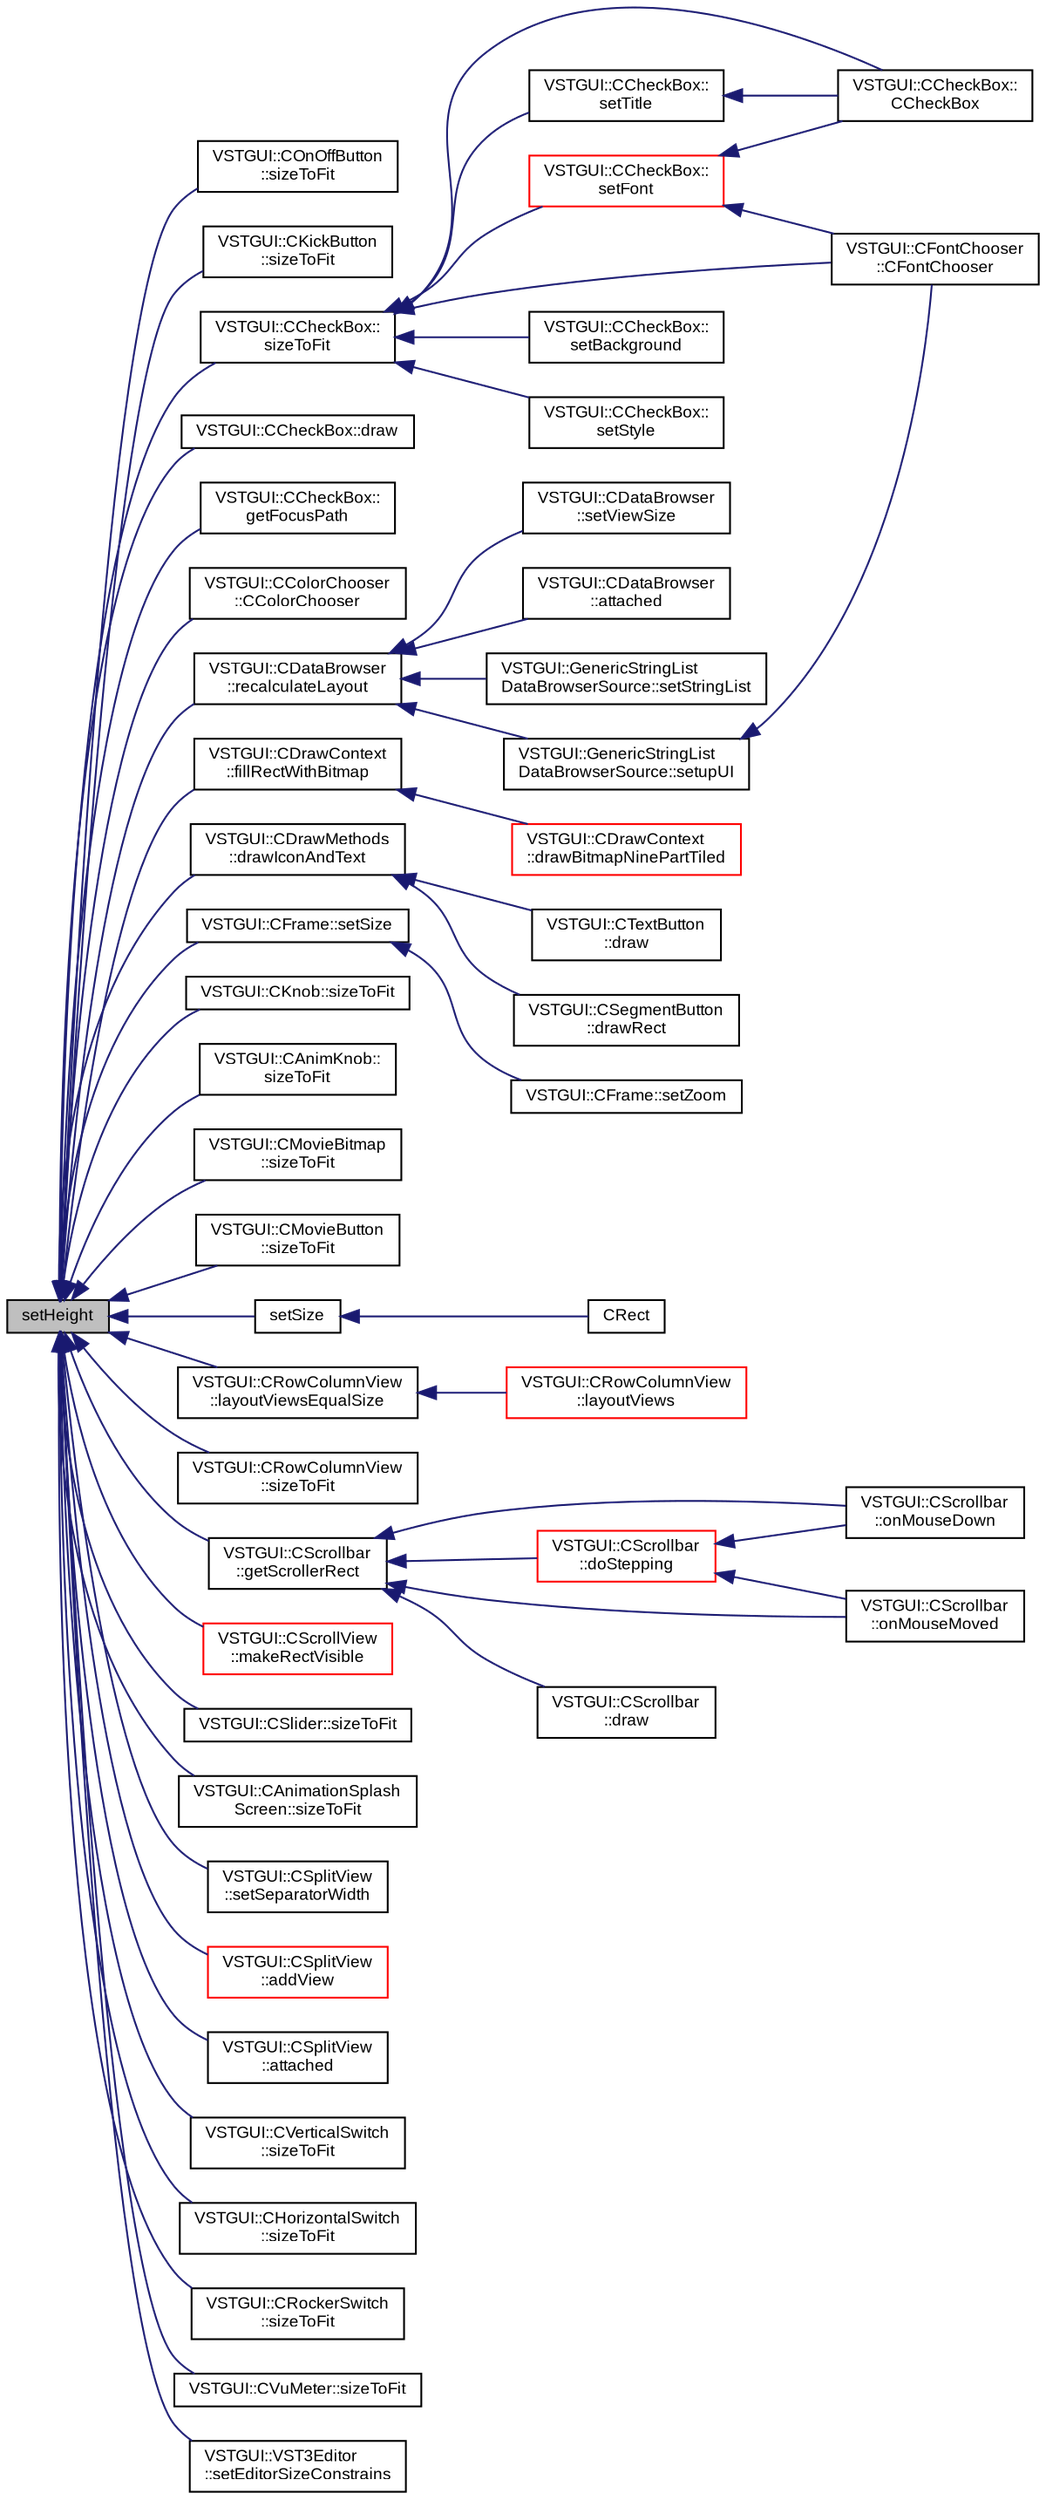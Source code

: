 digraph "setHeight"
{
  bgcolor="transparent";
  edge [fontname="Arial",fontsize="9",labelfontname="Arial",labelfontsize="9"];
  node [fontname="Arial",fontsize="9",shape=record];
  rankdir="LR";
  Node1 [label="setHeight",height=0.2,width=0.4,color="black", fillcolor="grey75", style="filled" fontcolor="black"];
  Node1 -> Node2 [dir="back",color="midnightblue",fontsize="9",style="solid",fontname="Arial"];
  Node2 [label="VSTGUI::COnOffButton\l::sizeToFit",height=0.2,width=0.4,color="black",URL="$class_v_s_t_g_u_i_1_1_c_on_off_button.html#a1f9f5eb3e6ae65118a2c1f15f15acab3",tooltip="resize view to optimal size "];
  Node1 -> Node3 [dir="back",color="midnightblue",fontsize="9",style="solid",fontname="Arial"];
  Node3 [label="VSTGUI::CKickButton\l::sizeToFit",height=0.2,width=0.4,color="black",URL="$class_v_s_t_g_u_i_1_1_c_kick_button.html#a1f9f5eb3e6ae65118a2c1f15f15acab3",tooltip="resize view to optimal size "];
  Node1 -> Node4 [dir="back",color="midnightblue",fontsize="9",style="solid",fontname="Arial"];
  Node4 [label="VSTGUI::CCheckBox::\lsizeToFit",height=0.2,width=0.4,color="black",URL="$class_v_s_t_g_u_i_1_1_c_check_box.html#a1f9f5eb3e6ae65118a2c1f15f15acab3",tooltip="resize view to optimal size "];
  Node4 -> Node5 [dir="back",color="midnightblue",fontsize="9",style="solid",fontname="Arial"];
  Node5 [label="VSTGUI::CCheckBox::\lCCheckBox",height=0.2,width=0.4,color="black",URL="$class_v_s_t_g_u_i_1_1_c_check_box.html#abfd45c0dae0029fb43b093190d78bc42"];
  Node4 -> Node6 [dir="back",color="midnightblue",fontsize="9",style="solid",fontname="Arial"];
  Node6 [label="VSTGUI::CCheckBox::\lsetTitle",height=0.2,width=0.4,color="black",URL="$class_v_s_t_g_u_i_1_1_c_check_box.html#af306f5addd56c17cafb50d1ac631548b"];
  Node6 -> Node5 [dir="back",color="midnightblue",fontsize="9",style="solid",fontname="Arial"];
  Node4 -> Node7 [dir="back",color="midnightblue",fontsize="9",style="solid",fontname="Arial"];
  Node7 [label="VSTGUI::CCheckBox::\lsetFont",height=0.2,width=0.4,color="red",URL="$class_v_s_t_g_u_i_1_1_c_check_box.html#a8bb2d9e1362a2b8d9047b2e895f794fd"];
  Node7 -> Node5 [dir="back",color="midnightblue",fontsize="9",style="solid",fontname="Arial"];
  Node7 -> Node8 [dir="back",color="midnightblue",fontsize="9",style="solid",fontname="Arial"];
  Node8 [label="VSTGUI::CFontChooser\l::CFontChooser",height=0.2,width=0.4,color="black",URL="$class_v_s_t_g_u_i_1_1_c_font_chooser.html#a1a4d6cbd6b3c39bdff979a626e42016e"];
  Node4 -> Node9 [dir="back",color="midnightblue",fontsize="9",style="solid",fontname="Arial"];
  Node9 [label="VSTGUI::CCheckBox::\lsetBackground",height=0.2,width=0.4,color="black",URL="$class_v_s_t_g_u_i_1_1_c_check_box.html#a623ed61eec7265317899d9eae7c0c945",tooltip="set the background image of this view "];
  Node4 -> Node10 [dir="back",color="midnightblue",fontsize="9",style="solid",fontname="Arial"];
  Node10 [label="VSTGUI::CCheckBox::\lsetStyle",height=0.2,width=0.4,color="black",URL="$class_v_s_t_g_u_i_1_1_c_check_box.html#a921dad1b65204e0e6c501e64b83dcc02"];
  Node4 -> Node8 [dir="back",color="midnightblue",fontsize="9",style="solid",fontname="Arial"];
  Node1 -> Node11 [dir="back",color="midnightblue",fontsize="9",style="solid",fontname="Arial"];
  Node11 [label="VSTGUI::CCheckBox::draw",height=0.2,width=0.4,color="black",URL="$class_v_s_t_g_u_i_1_1_c_check_box.html#ae25271b6e9cac9c3e21437c10ec491d8",tooltip="called if the view should draw itself "];
  Node1 -> Node12 [dir="back",color="midnightblue",fontsize="9",style="solid",fontname="Arial"];
  Node12 [label="VSTGUI::CCheckBox::\lgetFocusPath",height=0.2,width=0.4,color="black",URL="$class_v_s_t_g_u_i_1_1_c_check_box.html#aa8a6771777fd78c1a26ac13fc1fe12f1"];
  Node1 -> Node13 [dir="back",color="midnightblue",fontsize="9",style="solid",fontname="Arial"];
  Node13 [label="VSTGUI::CColorChooser\l::CColorChooser",height=0.2,width=0.4,color="black",URL="$class_v_s_t_g_u_i_1_1_c_color_chooser.html#a08ea01bf536b537de1f422f080417f61"];
  Node1 -> Node14 [dir="back",color="midnightblue",fontsize="9",style="solid",fontname="Arial"];
  Node14 [label="VSTGUI::CDataBrowser\l::recalculateLayout",height=0.2,width=0.4,color="black",URL="$class_v_s_t_g_u_i_1_1_c_data_browser.html#adf67dfd47fb9d3c6051cd43cc8542cba",tooltip="trigger recalculation, call if numRows or numColumns changed "];
  Node14 -> Node15 [dir="back",color="midnightblue",fontsize="9",style="solid",fontname="Arial"];
  Node15 [label="VSTGUI::CDataBrowser\l::setViewSize",height=0.2,width=0.4,color="black",URL="$class_v_s_t_g_u_i_1_1_c_data_browser.html#aaebdc2090c8ebee6be423c64ab69bf64",tooltip="set views size "];
  Node14 -> Node16 [dir="back",color="midnightblue",fontsize="9",style="solid",fontname="Arial"];
  Node16 [label="VSTGUI::CDataBrowser\l::attached",height=0.2,width=0.4,color="black",URL="$class_v_s_t_g_u_i_1_1_c_data_browser.html#a80b16ccff7902bff173730d061e83c0b",tooltip="view is attached to a parent view "];
  Node14 -> Node17 [dir="back",color="midnightblue",fontsize="9",style="solid",fontname="Arial"];
  Node17 [label="VSTGUI::GenericStringList\lDataBrowserSource::setStringList",height=0.2,width=0.4,color="black",URL="$class_v_s_t_g_u_i_1_1_generic_string_list_data_browser_source.html#a65aa599f5c20dcb98d48e49ef5114946"];
  Node14 -> Node18 [dir="back",color="midnightblue",fontsize="9",style="solid",fontname="Arial"];
  Node18 [label="VSTGUI::GenericStringList\lDataBrowserSource::setupUI",height=0.2,width=0.4,color="black",URL="$class_v_s_t_g_u_i_1_1_generic_string_list_data_browser_source.html#a721c0ed5144b9f9d50e5dc7fe4976492"];
  Node18 -> Node8 [dir="back",color="midnightblue",fontsize="9",style="solid",fontname="Arial"];
  Node1 -> Node19 [dir="back",color="midnightblue",fontsize="9",style="solid",fontname="Arial"];
  Node19 [label="VSTGUI::CDrawContext\l::fillRectWithBitmap",height=0.2,width=0.4,color="black",URL="$class_v_s_t_g_u_i_1_1_c_draw_context.html#a07e13b92a6da8f440f5688cfedc1686d"];
  Node19 -> Node20 [dir="back",color="midnightblue",fontsize="9",style="solid",fontname="Arial"];
  Node20 [label="VSTGUI::CDrawContext\l::drawBitmapNinePartTiled",height=0.2,width=0.4,color="red",URL="$class_v_s_t_g_u_i_1_1_c_draw_context.html#a2b601330cbc20235e5769a771fab8005"];
  Node1 -> Node21 [dir="back",color="midnightblue",fontsize="9",style="solid",fontname="Arial"];
  Node21 [label="VSTGUI::CDrawMethods\l::drawIconAndText",height=0.2,width=0.4,color="black",URL="$namespace_v_s_t_g_u_i_1_1_c_draw_methods.html#a46d935bdf260519c07e691ec67dfdfb4"];
  Node21 -> Node22 [dir="back",color="midnightblue",fontsize="9",style="solid",fontname="Arial"];
  Node22 [label="VSTGUI::CTextButton\l::draw",height=0.2,width=0.4,color="black",URL="$class_v_s_t_g_u_i_1_1_c_text_button.html#ae25271b6e9cac9c3e21437c10ec491d8",tooltip="called if the view should draw itself "];
  Node21 -> Node23 [dir="back",color="midnightblue",fontsize="9",style="solid",fontname="Arial"];
  Node23 [label="VSTGUI::CSegmentButton\l::drawRect",height=0.2,width=0.4,color="black",URL="$class_v_s_t_g_u_i_1_1_c_segment_button.html#abe8cbffc7cff7c218cd112b6d53612df",tooltip="called if the view should draw itself "];
  Node1 -> Node24 [dir="back",color="midnightblue",fontsize="9",style="solid",fontname="Arial"];
  Node24 [label="VSTGUI::CFrame::setSize",height=0.2,width=0.4,color="black",URL="$class_v_s_t_g_u_i_1_1_c_frame.html#ae4d90a923646982d5b9bff95b46be728"];
  Node24 -> Node25 [dir="back",color="midnightblue",fontsize="9",style="solid",fontname="Arial"];
  Node25 [label="VSTGUI::CFrame::setZoom",height=0.2,width=0.4,color="black",URL="$class_v_s_t_g_u_i_1_1_c_frame.html#acd95b7a4f72bc2f26ec1b08904fd3df1",tooltip="set zoom factor "];
  Node1 -> Node26 [dir="back",color="midnightblue",fontsize="9",style="solid",fontname="Arial"];
  Node26 [label="VSTGUI::CKnob::sizeToFit",height=0.2,width=0.4,color="black",URL="$class_v_s_t_g_u_i_1_1_c_knob.html#a1f9f5eb3e6ae65118a2c1f15f15acab3",tooltip="resize view to optimal size "];
  Node1 -> Node27 [dir="back",color="midnightblue",fontsize="9",style="solid",fontname="Arial"];
  Node27 [label="VSTGUI::CAnimKnob::\lsizeToFit",height=0.2,width=0.4,color="black",URL="$class_v_s_t_g_u_i_1_1_c_anim_knob.html#a1f9f5eb3e6ae65118a2c1f15f15acab3",tooltip="resize view to optimal size "];
  Node1 -> Node28 [dir="back",color="midnightblue",fontsize="9",style="solid",fontname="Arial"];
  Node28 [label="VSTGUI::CMovieBitmap\l::sizeToFit",height=0.2,width=0.4,color="black",URL="$class_v_s_t_g_u_i_1_1_c_movie_bitmap.html#a1f9f5eb3e6ae65118a2c1f15f15acab3",tooltip="resize view to optimal size "];
  Node1 -> Node29 [dir="back",color="midnightblue",fontsize="9",style="solid",fontname="Arial"];
  Node29 [label="VSTGUI::CMovieButton\l::sizeToFit",height=0.2,width=0.4,color="black",URL="$class_v_s_t_g_u_i_1_1_c_movie_button.html#a1f9f5eb3e6ae65118a2c1f15f15acab3",tooltip="resize view to optimal size "];
  Node1 -> Node30 [dir="back",color="midnightblue",fontsize="9",style="solid",fontname="Arial"];
  Node30 [label="setSize",height=0.2,width=0.4,color="black",URL="$struct_v_s_t_g_u_i_1_1_c_rect.html#a913f07f0c2d6eba8f1bc5fc4d090c4a4"];
  Node30 -> Node31 [dir="back",color="midnightblue",fontsize="9",style="solid",fontname="Arial"];
  Node31 [label="CRect",height=0.2,width=0.4,color="black",URL="$struct_v_s_t_g_u_i_1_1_c_rect.html#ae65a421eb95ccf5ba79c2456125980c1"];
  Node1 -> Node32 [dir="back",color="midnightblue",fontsize="9",style="solid",fontname="Arial"];
  Node32 [label="VSTGUI::CRowColumnView\l::layoutViewsEqualSize",height=0.2,width=0.4,color="black",URL="$class_v_s_t_g_u_i_1_1_c_row_column_view.html#ae7c563dcda3ecdb30511be705b188314"];
  Node32 -> Node33 [dir="back",color="midnightblue",fontsize="9",style="solid",fontname="Arial"];
  Node33 [label="VSTGUI::CRowColumnView\l::layoutViews",height=0.2,width=0.4,color="red",URL="$class_v_s_t_g_u_i_1_1_c_row_column_view.html#aee750e4cb39c719d39954430dd89ad5c"];
  Node1 -> Node34 [dir="back",color="midnightblue",fontsize="9",style="solid",fontname="Arial"];
  Node34 [label="VSTGUI::CRowColumnView\l::sizeToFit",height=0.2,width=0.4,color="black",URL="$class_v_s_t_g_u_i_1_1_c_row_column_view.html#a1f9f5eb3e6ae65118a2c1f15f15acab3",tooltip="resize view to optimal size "];
  Node1 -> Node35 [dir="back",color="midnightblue",fontsize="9",style="solid",fontname="Arial"];
  Node35 [label="VSTGUI::CScrollbar\l::getScrollerRect",height=0.2,width=0.4,color="black",URL="$class_v_s_t_g_u_i_1_1_c_scrollbar.html#aa9165be4418d8005715d067fcefca4a4"];
  Node35 -> Node36 [dir="back",color="midnightblue",fontsize="9",style="solid",fontname="Arial"];
  Node36 [label="VSTGUI::CScrollbar\l::doStepping",height=0.2,width=0.4,color="red",URL="$class_v_s_t_g_u_i_1_1_c_scrollbar.html#ab6bb41ccb6ded84439a3bee1349f21da"];
  Node36 -> Node37 [dir="back",color="midnightblue",fontsize="9",style="solid",fontname="Arial"];
  Node37 [label="VSTGUI::CScrollbar\l::onMouseDown",height=0.2,width=0.4,color="black",URL="$class_v_s_t_g_u_i_1_1_c_scrollbar.html#af5e4151d575380ad56bf87893631f03d",tooltip="called when a mouse down event occurs "];
  Node36 -> Node38 [dir="back",color="midnightblue",fontsize="9",style="solid",fontname="Arial"];
  Node38 [label="VSTGUI::CScrollbar\l::onMouseMoved",height=0.2,width=0.4,color="black",URL="$class_v_s_t_g_u_i_1_1_c_scrollbar.html#ac8855959285a9555faaa8b0313e07027",tooltip="called when a mouse move event occurs "];
  Node35 -> Node37 [dir="back",color="midnightblue",fontsize="9",style="solid",fontname="Arial"];
  Node35 -> Node38 [dir="back",color="midnightblue",fontsize="9",style="solid",fontname="Arial"];
  Node35 -> Node39 [dir="back",color="midnightblue",fontsize="9",style="solid",fontname="Arial"];
  Node39 [label="VSTGUI::CScrollbar\l::draw",height=0.2,width=0.4,color="black",URL="$class_v_s_t_g_u_i_1_1_c_scrollbar.html#a83ee48340580dff7f1796dbebe7b0a0f",tooltip="called if the view should draw itself "];
  Node1 -> Node40 [dir="back",color="midnightblue",fontsize="9",style="solid",fontname="Arial"];
  Node40 [label="VSTGUI::CScrollView\l::makeRectVisible",height=0.2,width=0.4,color="red",URL="$class_v_s_t_g_u_i_1_1_c_scroll_view.html#ad69f12c2e8328208ba0f58b845a04ecf",tooltip="set scrollview to show rect "];
  Node1 -> Node41 [dir="back",color="midnightblue",fontsize="9",style="solid",fontname="Arial"];
  Node41 [label="VSTGUI::CSlider::sizeToFit",height=0.2,width=0.4,color="black",URL="$class_v_s_t_g_u_i_1_1_c_slider.html#a1f9f5eb3e6ae65118a2c1f15f15acab3",tooltip="resize view to optimal size "];
  Node1 -> Node42 [dir="back",color="midnightblue",fontsize="9",style="solid",fontname="Arial"];
  Node42 [label="VSTGUI::CAnimationSplash\lScreen::sizeToFit",height=0.2,width=0.4,color="black",URL="$class_v_s_t_g_u_i_1_1_c_animation_splash_screen.html#a1f9f5eb3e6ae65118a2c1f15f15acab3",tooltip="resize view to optimal size "];
  Node1 -> Node43 [dir="back",color="midnightblue",fontsize="9",style="solid",fontname="Arial"];
  Node43 [label="VSTGUI::CSplitView\l::setSeparatorWidth",height=0.2,width=0.4,color="black",URL="$class_v_s_t_g_u_i_1_1_c_split_view.html#a9fb9f90a3230b7fe496791ea67986e2d",tooltip="set the width of the separators "];
  Node1 -> Node44 [dir="back",color="midnightblue",fontsize="9",style="solid",fontname="Arial"];
  Node44 [label="VSTGUI::CSplitView\l::addView",height=0.2,width=0.4,color="red",URL="$class_v_s_t_g_u_i_1_1_c_split_view.html#a5bf9c24c3fa1c7b4596596d29e0cc4ae",tooltip="add a child view "];
  Node1 -> Node45 [dir="back",color="midnightblue",fontsize="9",style="solid",fontname="Arial"];
  Node45 [label="VSTGUI::CSplitView\l::attached",height=0.2,width=0.4,color="black",URL="$class_v_s_t_g_u_i_1_1_c_split_view.html#a80b16ccff7902bff173730d061e83c0b",tooltip="view is attached to a parent view "];
  Node1 -> Node46 [dir="back",color="midnightblue",fontsize="9",style="solid",fontname="Arial"];
  Node46 [label="VSTGUI::CVerticalSwitch\l::sizeToFit",height=0.2,width=0.4,color="black",URL="$class_v_s_t_g_u_i_1_1_c_vertical_switch.html#a1f9f5eb3e6ae65118a2c1f15f15acab3",tooltip="resize view to optimal size "];
  Node1 -> Node47 [dir="back",color="midnightblue",fontsize="9",style="solid",fontname="Arial"];
  Node47 [label="VSTGUI::CHorizontalSwitch\l::sizeToFit",height=0.2,width=0.4,color="black",URL="$class_v_s_t_g_u_i_1_1_c_horizontal_switch.html#a1f9f5eb3e6ae65118a2c1f15f15acab3",tooltip="resize view to optimal size "];
  Node1 -> Node48 [dir="back",color="midnightblue",fontsize="9",style="solid",fontname="Arial"];
  Node48 [label="VSTGUI::CRockerSwitch\l::sizeToFit",height=0.2,width=0.4,color="black",URL="$class_v_s_t_g_u_i_1_1_c_rocker_switch.html#a1f9f5eb3e6ae65118a2c1f15f15acab3",tooltip="resize view to optimal size "];
  Node1 -> Node49 [dir="back",color="midnightblue",fontsize="9",style="solid",fontname="Arial"];
  Node49 [label="VSTGUI::CVuMeter::sizeToFit",height=0.2,width=0.4,color="black",URL="$class_v_s_t_g_u_i_1_1_c_vu_meter.html#a1f9f5eb3e6ae65118a2c1f15f15acab3",tooltip="resize view to optimal size "];
  Node1 -> Node50 [dir="back",color="midnightblue",fontsize="9",style="solid",fontname="Arial"];
  Node50 [label="VSTGUI::VST3Editor\l::setEditorSizeConstrains",height=0.2,width=0.4,color="black",URL="$class_v_s_t_g_u_i_1_1_v_s_t3_editor.html#ae0d5097e4d7760976a65fd899f35e5d8"];
}
